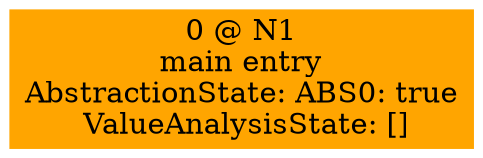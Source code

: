 digraph ARG {
node [style="filled" shape="box" color="white"]
0 [fillcolor="orange" label="0 @ N1\nmain entry\nAbstractionState: ABS0: true\n ValueAnalysisState: []\n" id="0"]
}
